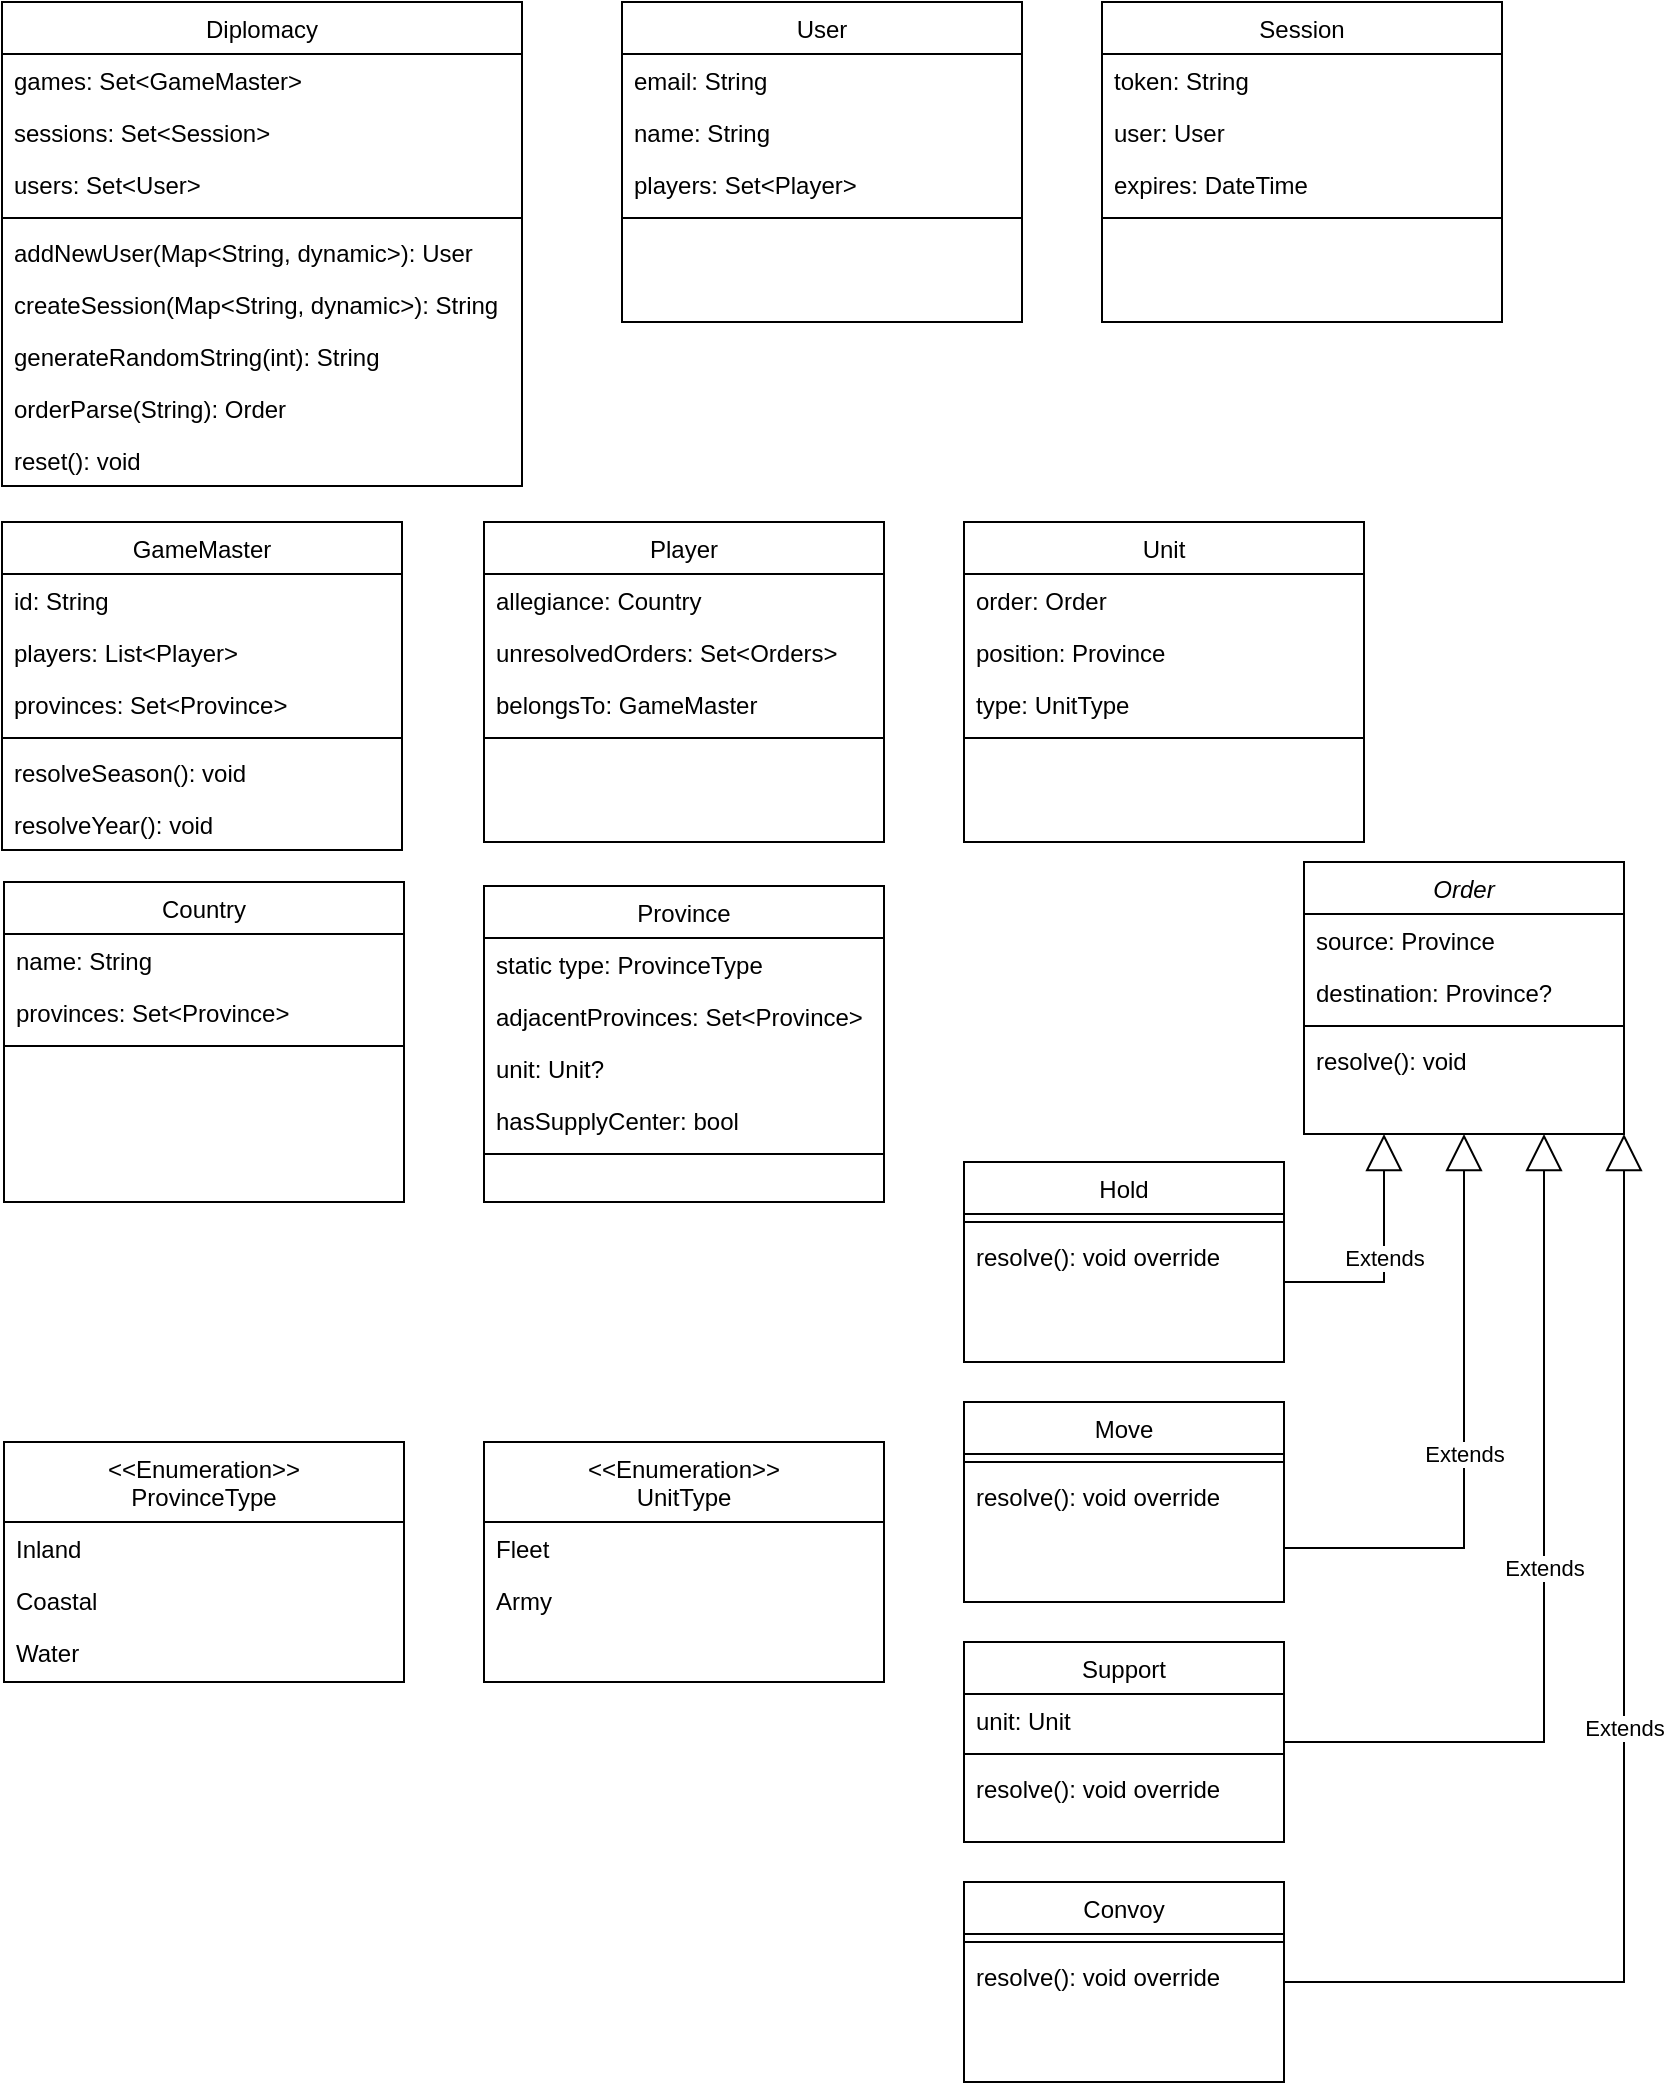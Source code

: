 <mxfile version="15.8.7" type="device"><diagram id="C5RBs43oDa-KdzZeNtuy" name="Page-1"><mxGraphModel dx="1646" dy="3195" grid="1" gridSize="10" guides="1" tooltips="1" connect="1" arrows="1" fold="1" page="1" pageScale="1" pageWidth="827" pageHeight="1169" math="0" shadow="0"><root><mxCell id="WIyWlLk6GJQsqaUBKTNV-0"/><mxCell id="WIyWlLk6GJQsqaUBKTNV-1" parent="WIyWlLk6GJQsqaUBKTNV-0"/><mxCell id="zkfFHV4jXpPFQw0GAbJ--0" value="Player" style="swimlane;fontStyle=0;align=center;verticalAlign=top;childLayout=stackLayout;horizontal=1;startSize=26;horizontalStack=0;resizeParent=1;resizeLast=0;collapsible=1;marginBottom=0;rounded=0;shadow=0;strokeWidth=1;" parent="WIyWlLk6GJQsqaUBKTNV-1" vertex="1"><mxGeometry x="281" y="-1100" width="200" height="160" as="geometry"><mxRectangle x="230" y="140" width="160" height="26" as="alternateBounds"/></mxGeometry></mxCell><mxCell id="JGBPkLxdLSC7HD267_Li-28" value="allegiance: Country" style="text;align=left;verticalAlign=top;spacingLeft=4;spacingRight=4;overflow=hidden;rotatable=0;points=[[0,0.5],[1,0.5]];portConstraint=eastwest;" parent="zkfFHV4jXpPFQw0GAbJ--0" vertex="1"><mxGeometry y="26" width="200" height="26" as="geometry"/></mxCell><mxCell id="p5W0TubbZsNhkzQ859zF-8" value="unresolvedOrders: Set&lt;Orders&gt;" style="text;align=left;verticalAlign=top;spacingLeft=4;spacingRight=4;overflow=hidden;rotatable=0;points=[[0,0.5],[1,0.5]];portConstraint=eastwest;" parent="zkfFHV4jXpPFQw0GAbJ--0" vertex="1"><mxGeometry y="52" width="200" height="26" as="geometry"/></mxCell><mxCell id="p5W0TubbZsNhkzQ859zF-10" value="belongsTo: GameMaster" style="text;align=left;verticalAlign=top;spacingLeft=4;spacingRight=4;overflow=hidden;rotatable=0;points=[[0,0.5],[1,0.5]];portConstraint=eastwest;" parent="zkfFHV4jXpPFQw0GAbJ--0" vertex="1"><mxGeometry y="78" width="200" height="26" as="geometry"/></mxCell><mxCell id="zkfFHV4jXpPFQw0GAbJ--4" value="" style="line;html=1;strokeWidth=1;align=left;verticalAlign=middle;spacingTop=-1;spacingLeft=3;spacingRight=3;rotatable=0;labelPosition=right;points=[];portConstraint=eastwest;" parent="zkfFHV4jXpPFQw0GAbJ--0" vertex="1"><mxGeometry y="104" width="200" height="8" as="geometry"/></mxCell><mxCell id="JGBPkLxdLSC7HD267_Li-18" value="Province" style="swimlane;fontStyle=0;align=center;verticalAlign=top;childLayout=stackLayout;horizontal=1;startSize=26;horizontalStack=0;resizeParent=1;resizeLast=0;collapsible=1;marginBottom=0;rounded=0;shadow=0;strokeWidth=1;" parent="WIyWlLk6GJQsqaUBKTNV-1" vertex="1"><mxGeometry x="281" y="-918" width="200" height="158" as="geometry"><mxRectangle x="230" y="140" width="160" height="26" as="alternateBounds"/></mxGeometry></mxCell><mxCell id="JGBPkLxdLSC7HD267_Li-22" value="static type: ProvinceType" style="text;align=left;verticalAlign=top;spacingLeft=4;spacingRight=4;overflow=hidden;rotatable=0;points=[[0,0.5],[1,0.5]];portConstraint=eastwest;" parent="JGBPkLxdLSC7HD267_Li-18" vertex="1"><mxGeometry y="26" width="200" height="26" as="geometry"/></mxCell><mxCell id="46RMJYzjXEDaTq2aA9Gf-13" value="adjacentProvinces: Set&lt;Province&gt;" style="text;align=left;verticalAlign=top;spacingLeft=4;spacingRight=4;overflow=hidden;rotatable=0;points=[[0,0.5],[1,0.5]];portConstraint=eastwest;" parent="JGBPkLxdLSC7HD267_Li-18" vertex="1"><mxGeometry y="52" width="200" height="26" as="geometry"/></mxCell><mxCell id="46RMJYzjXEDaTq2aA9Gf-12" value="unit: Unit?" style="text;align=left;verticalAlign=top;spacingLeft=4;spacingRight=4;overflow=hidden;rotatable=0;points=[[0,0.5],[1,0.5]];portConstraint=eastwest;" parent="JGBPkLxdLSC7HD267_Li-18" vertex="1"><mxGeometry y="78" width="200" height="26" as="geometry"/></mxCell><mxCell id="JGBPkLxdLSC7HD267_Li-36" value="hasSupplyCenter: bool" style="text;align=left;verticalAlign=top;spacingLeft=4;spacingRight=4;overflow=hidden;rotatable=0;points=[[0,0.5],[1,0.5]];portConstraint=eastwest;" parent="JGBPkLxdLSC7HD267_Li-18" vertex="1"><mxGeometry y="104" width="200" height="26" as="geometry"/></mxCell><mxCell id="JGBPkLxdLSC7HD267_Li-19" value="" style="line;html=1;strokeWidth=1;align=left;verticalAlign=middle;spacingTop=-1;spacingLeft=3;spacingRight=3;rotatable=0;labelPosition=right;points=[];portConstraint=eastwest;" parent="JGBPkLxdLSC7HD267_Li-18" vertex="1"><mxGeometry y="130" width="200" height="8" as="geometry"/></mxCell><mxCell id="JGBPkLxdLSC7HD267_Li-23" value="&lt;&lt;Enumeration&gt;&gt;&#10;ProvinceType" style="swimlane;fontStyle=0;align=center;verticalAlign=top;childLayout=stackLayout;horizontal=1;startSize=40;horizontalStack=0;resizeParent=1;resizeLast=0;collapsible=1;marginBottom=0;rounded=0;shadow=0;strokeWidth=1;" parent="WIyWlLk6GJQsqaUBKTNV-1" vertex="1"><mxGeometry x="41" y="-640" width="200" height="120" as="geometry"><mxRectangle x="10" y="450" width="160" height="26" as="alternateBounds"/></mxGeometry></mxCell><mxCell id="JGBPkLxdLSC7HD267_Li-24" value="Inland" style="text;align=left;verticalAlign=top;spacingLeft=4;spacingRight=4;overflow=hidden;rotatable=0;points=[[0,0.5],[1,0.5]];portConstraint=eastwest;" parent="JGBPkLxdLSC7HD267_Li-23" vertex="1"><mxGeometry y="40" width="200" height="26" as="geometry"/></mxCell><mxCell id="JGBPkLxdLSC7HD267_Li-27" value="Coastal" style="text;align=left;verticalAlign=top;spacingLeft=4;spacingRight=4;overflow=hidden;rotatable=0;points=[[0,0.5],[1,0.5]];portConstraint=eastwest;" parent="JGBPkLxdLSC7HD267_Li-23" vertex="1"><mxGeometry y="66" width="200" height="26" as="geometry"/></mxCell><mxCell id="JGBPkLxdLSC7HD267_Li-26" value="Water" style="text;align=left;verticalAlign=top;spacingLeft=4;spacingRight=4;overflow=hidden;rotatable=0;points=[[0,0.5],[1,0.5]];portConstraint=eastwest;" parent="JGBPkLxdLSC7HD267_Li-23" vertex="1"><mxGeometry y="92" width="200" height="28" as="geometry"/></mxCell><mxCell id="JGBPkLxdLSC7HD267_Li-30" value="Country" style="swimlane;fontStyle=0;align=center;verticalAlign=top;childLayout=stackLayout;horizontal=1;startSize=26;horizontalStack=0;resizeParent=1;resizeLast=0;collapsible=1;marginBottom=0;rounded=0;shadow=0;strokeWidth=1;" parent="WIyWlLk6GJQsqaUBKTNV-1" vertex="1"><mxGeometry x="41" y="-920" width="200" height="160" as="geometry"><mxRectangle x="230" y="140" width="160" height="26" as="alternateBounds"/></mxGeometry></mxCell><mxCell id="JGBPkLxdLSC7HD267_Li-31" value="name: String" style="text;align=left;verticalAlign=top;spacingLeft=4;spacingRight=4;overflow=hidden;rotatable=0;points=[[0,0.5],[1,0.5]];portConstraint=eastwest;" parent="JGBPkLxdLSC7HD267_Li-30" vertex="1"><mxGeometry y="26" width="200" height="26" as="geometry"/></mxCell><mxCell id="JGBPkLxdLSC7HD267_Li-35" value="provinces: Set&lt;Province&gt;" style="text;align=left;verticalAlign=top;spacingLeft=4;spacingRight=4;overflow=hidden;rotatable=0;points=[[0,0.5],[1,0.5]];portConstraint=eastwest;" parent="JGBPkLxdLSC7HD267_Li-30" vertex="1"><mxGeometry y="52" width="200" height="26" as="geometry"/></mxCell><mxCell id="JGBPkLxdLSC7HD267_Li-33" value="" style="line;html=1;strokeWidth=1;align=left;verticalAlign=middle;spacingTop=-1;spacingLeft=3;spacingRight=3;rotatable=0;labelPosition=right;points=[];portConstraint=eastwest;" parent="JGBPkLxdLSC7HD267_Li-30" vertex="1"><mxGeometry y="78" width="200" height="8" as="geometry"/></mxCell><mxCell id="46RMJYzjXEDaTq2aA9Gf-0" value="Order" style="swimlane;fontStyle=2;align=center;verticalAlign=top;childLayout=stackLayout;horizontal=1;startSize=26;horizontalStack=0;resizeParent=1;resizeLast=0;collapsible=1;marginBottom=0;rounded=0;shadow=0;strokeWidth=1;" parent="WIyWlLk6GJQsqaUBKTNV-1" vertex="1"><mxGeometry x="691" y="-930" width="160" height="136" as="geometry"><mxRectangle x="230" y="140" width="160" height="26" as="alternateBounds"/></mxGeometry></mxCell><mxCell id="uRcr4P55_PJo6zatVVM9-5" value="source: Province" style="text;align=left;verticalAlign=top;spacingLeft=4;spacingRight=4;overflow=hidden;rotatable=0;points=[[0,0.5],[1,0.5]];portConstraint=eastwest;" parent="46RMJYzjXEDaTq2aA9Gf-0" vertex="1"><mxGeometry y="26" width="160" height="26" as="geometry"/></mxCell><mxCell id="uRcr4P55_PJo6zatVVM9-22" value="destination: Province?" style="text;align=left;verticalAlign=top;spacingLeft=4;spacingRight=4;overflow=hidden;rotatable=0;points=[[0,0.5],[1,0.5]];portConstraint=eastwest;" parent="46RMJYzjXEDaTq2aA9Gf-0" vertex="1"><mxGeometry y="52" width="160" height="26" as="geometry"/></mxCell><mxCell id="46RMJYzjXEDaTq2aA9Gf-3" value="" style="line;html=1;strokeWidth=1;align=left;verticalAlign=middle;spacingTop=-1;spacingLeft=3;spacingRight=3;rotatable=0;labelPosition=right;points=[];portConstraint=eastwest;" parent="46RMJYzjXEDaTq2aA9Gf-0" vertex="1"><mxGeometry y="78" width="160" height="8" as="geometry"/></mxCell><mxCell id="aZfSNCz78r-3WjQ7mvPo-0" value="resolve(): void" style="text;align=left;verticalAlign=top;spacingLeft=4;spacingRight=4;overflow=hidden;rotatable=0;points=[[0,0.5],[1,0.5]];portConstraint=eastwest;" parent="46RMJYzjXEDaTq2aA9Gf-0" vertex="1"><mxGeometry y="86" width="160" height="26" as="geometry"/></mxCell><mxCell id="46RMJYzjXEDaTq2aA9Gf-5" value="GameMaster" style="swimlane;fontStyle=0;align=center;verticalAlign=top;childLayout=stackLayout;horizontal=1;startSize=26;horizontalStack=0;resizeParent=1;resizeLast=0;collapsible=1;marginBottom=0;rounded=0;shadow=0;strokeWidth=1;" parent="WIyWlLk6GJQsqaUBKTNV-1" vertex="1"><mxGeometry x="40" y="-1100" width="200" height="164" as="geometry"><mxRectangle x="230" y="140" width="160" height="26" as="alternateBounds"/></mxGeometry></mxCell><mxCell id="rUUhUny3GslK_5L-6Dzf-7" value="id: String" style="text;align=left;verticalAlign=top;spacingLeft=4;spacingRight=4;overflow=hidden;rotatable=0;points=[[0,0.5],[1,0.5]];portConstraint=eastwest;" parent="46RMJYzjXEDaTq2aA9Gf-5" vertex="1"><mxGeometry y="26" width="200" height="26" as="geometry"/></mxCell><mxCell id="46RMJYzjXEDaTq2aA9Gf-7" value="players: List&lt;Player&gt;" style="text;align=left;verticalAlign=top;spacingLeft=4;spacingRight=4;overflow=hidden;rotatable=0;points=[[0,0.5],[1,0.5]];portConstraint=eastwest;" parent="46RMJYzjXEDaTq2aA9Gf-5" vertex="1"><mxGeometry y="52" width="200" height="26" as="geometry"/></mxCell><mxCell id="rUUhUny3GslK_5L-6Dzf-0" value="provinces: Set&lt;Province&gt;" style="text;align=left;verticalAlign=top;spacingLeft=4;spacingRight=4;overflow=hidden;rotatable=0;points=[[0,0.5],[1,0.5]];portConstraint=eastwest;" parent="46RMJYzjXEDaTq2aA9Gf-5" vertex="1"><mxGeometry y="78" width="200" height="26" as="geometry"/></mxCell><mxCell id="46RMJYzjXEDaTq2aA9Gf-9" value="" style="line;html=1;strokeWidth=1;align=left;verticalAlign=middle;spacingTop=-1;spacingLeft=3;spacingRight=3;rotatable=0;labelPosition=right;points=[];portConstraint=eastwest;" parent="46RMJYzjXEDaTq2aA9Gf-5" vertex="1"><mxGeometry y="104" width="200" height="8" as="geometry"/></mxCell><mxCell id="46RMJYzjXEDaTq2aA9Gf-10" value="resolveSeason(): void" style="text;align=left;verticalAlign=top;spacingLeft=4;spacingRight=4;overflow=hidden;rotatable=0;points=[[0,0.5],[1,0.5]];portConstraint=eastwest;" parent="46RMJYzjXEDaTq2aA9Gf-5" vertex="1"><mxGeometry y="112" width="200" height="26" as="geometry"/></mxCell><mxCell id="rUUhUny3GslK_5L-6Dzf-1" value="resolveYear(): void" style="text;align=left;verticalAlign=top;spacingLeft=4;spacingRight=4;overflow=hidden;rotatable=0;points=[[0,0.5],[1,0.5]];portConstraint=eastwest;" parent="46RMJYzjXEDaTq2aA9Gf-5" vertex="1"><mxGeometry y="138" width="200" height="26" as="geometry"/></mxCell><mxCell id="uRcr4P55_PJo6zatVVM9-0" value="Unit" style="swimlane;fontStyle=0;align=center;verticalAlign=top;childLayout=stackLayout;horizontal=1;startSize=26;horizontalStack=0;resizeParent=1;resizeLast=0;collapsible=1;marginBottom=0;rounded=0;shadow=0;strokeWidth=1;" parent="WIyWlLk6GJQsqaUBKTNV-1" vertex="1"><mxGeometry x="521" y="-1100" width="200" height="160" as="geometry"><mxRectangle x="230" y="140" width="160" height="26" as="alternateBounds"/></mxGeometry></mxCell><mxCell id="uRcr4P55_PJo6zatVVM9-2" value="order: Order" style="text;align=left;verticalAlign=top;spacingLeft=4;spacingRight=4;overflow=hidden;rotatable=0;points=[[0,0.5],[1,0.5]];portConstraint=eastwest;" parent="uRcr4P55_PJo6zatVVM9-0" vertex="1"><mxGeometry y="26" width="200" height="26" as="geometry"/></mxCell><mxCell id="uRcr4P55_PJo6zatVVM9-24" value="position: Province" style="text;align=left;verticalAlign=top;spacingLeft=4;spacingRight=4;overflow=hidden;rotatable=0;points=[[0,0.5],[1,0.5]];portConstraint=eastwest;" parent="uRcr4P55_PJo6zatVVM9-0" vertex="1"><mxGeometry y="52" width="200" height="26" as="geometry"/></mxCell><mxCell id="uRcr4P55_PJo6zatVVM9-23" value="type: UnitType" style="text;align=left;verticalAlign=top;spacingLeft=4;spacingRight=4;overflow=hidden;rotatable=0;points=[[0,0.5],[1,0.5]];portConstraint=eastwest;" parent="uRcr4P55_PJo6zatVVM9-0" vertex="1"><mxGeometry y="78" width="200" height="26" as="geometry"/></mxCell><mxCell id="uRcr4P55_PJo6zatVVM9-1" value="" style="line;html=1;strokeWidth=1;align=left;verticalAlign=middle;spacingTop=-1;spacingLeft=3;spacingRight=3;rotatable=0;labelPosition=right;points=[];portConstraint=eastwest;" parent="uRcr4P55_PJo6zatVVM9-0" vertex="1"><mxGeometry y="104" width="200" height="8" as="geometry"/></mxCell><mxCell id="uRcr4P55_PJo6zatVVM9-9" value="Hold" style="swimlane;fontStyle=0;align=center;verticalAlign=top;childLayout=stackLayout;horizontal=1;startSize=26;horizontalStack=0;resizeParent=1;resizeLast=0;collapsible=1;marginBottom=0;rounded=0;shadow=0;strokeWidth=1;" parent="WIyWlLk6GJQsqaUBKTNV-1" vertex="1"><mxGeometry x="521" y="-780" width="160" height="100" as="geometry"><mxRectangle x="230" y="140" width="160" height="26" as="alternateBounds"/></mxGeometry></mxCell><mxCell id="uRcr4P55_PJo6zatVVM9-11" value="" style="line;html=1;strokeWidth=1;align=left;verticalAlign=middle;spacingTop=-1;spacingLeft=3;spacingRight=3;rotatable=0;labelPosition=right;points=[];portConstraint=eastwest;" parent="uRcr4P55_PJo6zatVVM9-9" vertex="1"><mxGeometry y="26" width="160" height="8" as="geometry"/></mxCell><mxCell id="uRcr4P55_PJo6zatVVM9-30" value="resolve(): void override" style="text;align=left;verticalAlign=top;spacingLeft=4;spacingRight=4;overflow=hidden;rotatable=0;points=[[0,0.5],[1,0.5]];portConstraint=eastwest;" parent="uRcr4P55_PJo6zatVVM9-9" vertex="1"><mxGeometry y="34" width="160" height="26" as="geometry"/></mxCell><mxCell id="uRcr4P55_PJo6zatVVM9-12" value="Extends" style="endArrow=block;endSize=16;endFill=0;html=1;rounded=0;edgeStyle=orthogonalEdgeStyle;entryX=0.25;entryY=1;entryDx=0;entryDy=0;" parent="WIyWlLk6GJQsqaUBKTNV-1" source="uRcr4P55_PJo6zatVVM9-9" target="46RMJYzjXEDaTq2aA9Gf-0" edge="1"><mxGeometry width="160" relative="1" as="geometry"><mxPoint x="1121" y="-30" as="sourcePoint"/><mxPoint x="761" y="-460" as="targetPoint"/><Array as="points"><mxPoint x="731" y="-720"/></Array></mxGeometry></mxCell><mxCell id="uRcr4P55_PJo6zatVVM9-13" value="Move" style="swimlane;fontStyle=0;align=center;verticalAlign=top;childLayout=stackLayout;horizontal=1;startSize=26;horizontalStack=0;resizeParent=1;resizeLast=0;collapsible=1;marginBottom=0;rounded=0;shadow=0;strokeWidth=1;" parent="WIyWlLk6GJQsqaUBKTNV-1" vertex="1"><mxGeometry x="521" y="-660" width="160" height="100" as="geometry"><mxRectangle x="230" y="140" width="160" height="26" as="alternateBounds"/></mxGeometry></mxCell><mxCell id="uRcr4P55_PJo6zatVVM9-14" value="" style="line;html=1;strokeWidth=1;align=left;verticalAlign=middle;spacingTop=-1;spacingLeft=3;spacingRight=3;rotatable=0;labelPosition=right;points=[];portConstraint=eastwest;" parent="uRcr4P55_PJo6zatVVM9-13" vertex="1"><mxGeometry y="26" width="160" height="8" as="geometry"/></mxCell><mxCell id="uRcr4P55_PJo6zatVVM9-31" value="resolve(): void override" style="text;align=left;verticalAlign=top;spacingLeft=4;spacingRight=4;overflow=hidden;rotatable=0;points=[[0,0.5],[1,0.5]];portConstraint=eastwest;" parent="uRcr4P55_PJo6zatVVM9-13" vertex="1"><mxGeometry y="34" width="160" height="26" as="geometry"/></mxCell><mxCell id="uRcr4P55_PJo6zatVVM9-15" value="Support" style="swimlane;fontStyle=0;align=center;verticalAlign=top;childLayout=stackLayout;horizontal=1;startSize=26;horizontalStack=0;resizeParent=1;resizeLast=0;collapsible=1;marginBottom=0;rounded=0;shadow=0;strokeWidth=1;" parent="WIyWlLk6GJQsqaUBKTNV-1" vertex="1"><mxGeometry x="521" y="-540" width="160" height="100" as="geometry"><mxRectangle x="230" y="140" width="160" height="26" as="alternateBounds"/></mxGeometry></mxCell><mxCell id="uRcr4P55_PJo6zatVVM9-34" value="unit: Unit" style="text;align=left;verticalAlign=top;spacingLeft=4;spacingRight=4;overflow=hidden;rotatable=0;points=[[0,0.5],[1,0.5]];portConstraint=eastwest;" parent="uRcr4P55_PJo6zatVVM9-15" vertex="1"><mxGeometry y="26" width="160" height="26" as="geometry"/></mxCell><mxCell id="uRcr4P55_PJo6zatVVM9-16" value="" style="line;html=1;strokeWidth=1;align=left;verticalAlign=middle;spacingTop=-1;spacingLeft=3;spacingRight=3;rotatable=0;labelPosition=right;points=[];portConstraint=eastwest;" parent="uRcr4P55_PJo6zatVVM9-15" vertex="1"><mxGeometry y="52" width="160" height="8" as="geometry"/></mxCell><mxCell id="uRcr4P55_PJo6zatVVM9-32" value="resolve(): void override" style="text;align=left;verticalAlign=top;spacingLeft=4;spacingRight=4;overflow=hidden;rotatable=0;points=[[0,0.5],[1,0.5]];portConstraint=eastwest;" parent="uRcr4P55_PJo6zatVVM9-15" vertex="1"><mxGeometry y="60" width="160" height="26" as="geometry"/></mxCell><mxCell id="uRcr4P55_PJo6zatVVM9-17" value="Convoy" style="swimlane;fontStyle=0;align=center;verticalAlign=top;childLayout=stackLayout;horizontal=1;startSize=26;horizontalStack=0;resizeParent=1;resizeLast=0;collapsible=1;marginBottom=0;rounded=0;shadow=0;strokeWidth=1;" parent="WIyWlLk6GJQsqaUBKTNV-1" vertex="1"><mxGeometry x="521" y="-420" width="160" height="100" as="geometry"><mxRectangle x="230" y="140" width="160" height="26" as="alternateBounds"/></mxGeometry></mxCell><mxCell id="uRcr4P55_PJo6zatVVM9-18" value="" style="line;html=1;strokeWidth=1;align=left;verticalAlign=middle;spacingTop=-1;spacingLeft=3;spacingRight=3;rotatable=0;labelPosition=right;points=[];portConstraint=eastwest;" parent="uRcr4P55_PJo6zatVVM9-17" vertex="1"><mxGeometry y="26" width="160" height="8" as="geometry"/></mxCell><mxCell id="uRcr4P55_PJo6zatVVM9-33" value="resolve(): void override" style="text;align=left;verticalAlign=top;spacingLeft=4;spacingRight=4;overflow=hidden;rotatable=0;points=[[0,0.5],[1,0.5]];portConstraint=eastwest;" parent="uRcr4P55_PJo6zatVVM9-17" vertex="1"><mxGeometry y="34" width="160" height="26" as="geometry"/></mxCell><mxCell id="uRcr4P55_PJo6zatVVM9-19" value="Extends" style="endArrow=block;endSize=16;endFill=0;html=1;rounded=0;edgeStyle=orthogonalEdgeStyle;entryX=0.5;entryY=1;entryDx=0;entryDy=0;exitX=1;exitY=0.5;exitDx=0;exitDy=0;" parent="WIyWlLk6GJQsqaUBKTNV-1" source="uRcr4P55_PJo6zatVVM9-13" target="46RMJYzjXEDaTq2aA9Gf-0" edge="1"><mxGeometry width="160" relative="1" as="geometry"><mxPoint x="691" y="-677" as="sourcePoint"/><mxPoint x="781" y="-784" as="targetPoint"/><Array as="points"><mxPoint x="771" y="-587"/></Array></mxGeometry></mxCell><mxCell id="uRcr4P55_PJo6zatVVM9-20" value="Extends" style="endArrow=block;endSize=16;endFill=0;html=1;rounded=0;edgeStyle=orthogonalEdgeStyle;entryX=0.75;entryY=1;entryDx=0;entryDy=0;exitX=1;exitY=0.5;exitDx=0;exitDy=0;" parent="WIyWlLk6GJQsqaUBKTNV-1" source="uRcr4P55_PJo6zatVVM9-15" target="46RMJYzjXEDaTq2aA9Gf-0" edge="1"><mxGeometry width="160" relative="1" as="geometry"><mxPoint x="691" y="-577" as="sourcePoint"/><mxPoint x="781" y="-784" as="targetPoint"/><Array as="points"><mxPoint x="811" y="-490"/></Array></mxGeometry></mxCell><mxCell id="uRcr4P55_PJo6zatVVM9-21" value="Extends" style="endArrow=block;endSize=16;endFill=0;html=1;rounded=0;edgeStyle=orthogonalEdgeStyle;entryX=1;entryY=1;entryDx=0;entryDy=0;exitX=1;exitY=0.5;exitDx=0;exitDy=0;" parent="WIyWlLk6GJQsqaUBKTNV-1" source="uRcr4P55_PJo6zatVVM9-17" target="46RMJYzjXEDaTq2aA9Gf-0" edge="1"><mxGeometry width="160" relative="1" as="geometry"><mxPoint x="691" y="-477" as="sourcePoint"/><mxPoint x="821" y="-784" as="targetPoint"/><Array as="points"><mxPoint x="851" y="-370"/></Array></mxGeometry></mxCell><mxCell id="uRcr4P55_PJo6zatVVM9-25" value="&lt;&lt;Enumeration&gt;&gt;&#10;UnitType" style="swimlane;fontStyle=0;align=center;verticalAlign=top;childLayout=stackLayout;horizontal=1;startSize=40;horizontalStack=0;resizeParent=1;resizeLast=0;collapsible=1;marginBottom=0;rounded=0;shadow=0;strokeWidth=1;" parent="WIyWlLk6GJQsqaUBKTNV-1" vertex="1"><mxGeometry x="281" y="-640" width="200" height="120" as="geometry"><mxRectangle x="10" y="450" width="160" height="26" as="alternateBounds"/></mxGeometry></mxCell><mxCell id="uRcr4P55_PJo6zatVVM9-27" value="Fleet" style="text;align=left;verticalAlign=top;spacingLeft=4;spacingRight=4;overflow=hidden;rotatable=0;points=[[0,0.5],[1,0.5]];portConstraint=eastwest;" parent="uRcr4P55_PJo6zatVVM9-25" vertex="1"><mxGeometry y="40" width="200" height="26" as="geometry"/></mxCell><mxCell id="uRcr4P55_PJo6zatVVM9-28" value="Army" style="text;align=left;verticalAlign=top;spacingLeft=4;spacingRight=4;overflow=hidden;rotatable=0;points=[[0,0.5],[1,0.5]];portConstraint=eastwest;" parent="uRcr4P55_PJo6zatVVM9-25" vertex="1"><mxGeometry y="66" width="200" height="26" as="geometry"/></mxCell><mxCell id="uRcr4P55_PJo6zatVVM9-36" value="Diplomacy" style="swimlane;fontStyle=0;align=center;verticalAlign=top;childLayout=stackLayout;horizontal=1;startSize=26;horizontalStack=0;resizeParent=1;resizeLast=0;collapsible=1;marginBottom=0;rounded=0;shadow=0;strokeWidth=1;" parent="WIyWlLk6GJQsqaUBKTNV-1" vertex="1"><mxGeometry x="40" y="-1360" width="260" height="242" as="geometry"><mxRectangle x="230" y="140" width="160" height="26" as="alternateBounds"/></mxGeometry></mxCell><mxCell id="uRcr4P55_PJo6zatVVM9-37" value="games: Set&lt;GameMaster&gt;" style="text;align=left;verticalAlign=top;spacingLeft=4;spacingRight=4;overflow=hidden;rotatable=0;points=[[0,0.5],[1,0.5]];portConstraint=eastwest;" parent="uRcr4P55_PJo6zatVVM9-36" vertex="1"><mxGeometry y="26" width="260" height="26" as="geometry"/></mxCell><mxCell id="p5W0TubbZsNhkzQ859zF-0" value="sessions: Set&lt;Session&gt;" style="text;align=left;verticalAlign=top;spacingLeft=4;spacingRight=4;overflow=hidden;rotatable=0;points=[[0,0.5],[1,0.5]];portConstraint=eastwest;" parent="uRcr4P55_PJo6zatVVM9-36" vertex="1"><mxGeometry y="52" width="260" height="26" as="geometry"/></mxCell><mxCell id="rUUhUny3GslK_5L-6Dzf-2" value="users: Set&lt;User&gt;" style="text;align=left;verticalAlign=top;spacingLeft=4;spacingRight=4;overflow=hidden;rotatable=0;points=[[0,0.5],[1,0.5]];portConstraint=eastwest;" parent="uRcr4P55_PJo6zatVVM9-36" vertex="1"><mxGeometry y="78" width="260" height="26" as="geometry"/></mxCell><mxCell id="uRcr4P55_PJo6zatVVM9-39" value="" style="line;html=1;strokeWidth=1;align=left;verticalAlign=middle;spacingTop=-1;spacingLeft=3;spacingRight=3;rotatable=0;labelPosition=right;points=[];portConstraint=eastwest;" parent="uRcr4P55_PJo6zatVVM9-36" vertex="1"><mxGeometry y="104" width="260" height="8" as="geometry"/></mxCell><mxCell id="iy5YSGwrs2YGYYcimhER-2" value="addNewUser(Map&lt;String, dynamic&gt;): User" style="text;align=left;verticalAlign=top;spacingLeft=4;spacingRight=4;overflow=hidden;rotatable=0;points=[[0,0.5],[1,0.5]];portConstraint=eastwest;" parent="uRcr4P55_PJo6zatVVM9-36" vertex="1"><mxGeometry y="112" width="260" height="26" as="geometry"/></mxCell><mxCell id="iy5YSGwrs2YGYYcimhER-4" value="createSession(Map&lt;String, dynamic&gt;): String" style="text;align=left;verticalAlign=top;spacingLeft=4;spacingRight=4;overflow=hidden;rotatable=0;points=[[0,0.5],[1,0.5]];portConstraint=eastwest;" parent="uRcr4P55_PJo6zatVVM9-36" vertex="1"><mxGeometry y="138" width="260" height="26" as="geometry"/></mxCell><mxCell id="iy5YSGwrs2YGYYcimhER-3" value="generateRandomString(int): String" style="text;align=left;verticalAlign=top;spacingLeft=4;spacingRight=4;overflow=hidden;rotatable=0;points=[[0,0.5],[1,0.5]];portConstraint=eastwest;" parent="uRcr4P55_PJo6zatVVM9-36" vertex="1"><mxGeometry y="164" width="260" height="26" as="geometry"/></mxCell><mxCell id="XybGRSeeduGEhPHchN0U-0" value="orderParse(String): Order" style="text;align=left;verticalAlign=top;spacingLeft=4;spacingRight=4;overflow=hidden;rotatable=0;points=[[0,0.5],[1,0.5]];portConstraint=eastwest;" vertex="1" parent="uRcr4P55_PJo6zatVVM9-36"><mxGeometry y="190" width="260" height="26" as="geometry"/></mxCell><mxCell id="50Ucn-lpIm17mMCFX2fa-0" value="reset(): void" style="text;align=left;verticalAlign=top;spacingLeft=4;spacingRight=4;overflow=hidden;rotatable=0;points=[[0,0.5],[1,0.5]];portConstraint=eastwest;" parent="uRcr4P55_PJo6zatVVM9-36" vertex="1"><mxGeometry y="216" width="260" height="26" as="geometry"/></mxCell><mxCell id="rUUhUny3GslK_5L-6Dzf-3" value="User" style="swimlane;fontStyle=0;align=center;verticalAlign=top;childLayout=stackLayout;horizontal=1;startSize=26;horizontalStack=0;resizeParent=1;resizeLast=0;collapsible=1;marginBottom=0;rounded=0;shadow=0;strokeWidth=1;" parent="WIyWlLk6GJQsqaUBKTNV-1" vertex="1"><mxGeometry x="350" y="-1360" width="200" height="160" as="geometry"><mxRectangle x="230" y="140" width="160" height="26" as="alternateBounds"/></mxGeometry></mxCell><mxCell id="iy5YSGwrs2YGYYcimhER-0" value="email: String" style="text;align=left;verticalAlign=top;spacingLeft=4;spacingRight=4;overflow=hidden;rotatable=0;points=[[0,0.5],[1,0.5]];portConstraint=eastwest;" parent="rUUhUny3GslK_5L-6Dzf-3" vertex="1"><mxGeometry y="26" width="200" height="26" as="geometry"/></mxCell><mxCell id="p5W0TubbZsNhkzQ859zF-9" value="name: String" style="text;align=left;verticalAlign=top;spacingLeft=4;spacingRight=4;overflow=hidden;rotatable=0;points=[[0,0.5],[1,0.5]];portConstraint=eastwest;" parent="rUUhUny3GslK_5L-6Dzf-3" vertex="1"><mxGeometry y="52" width="200" height="26" as="geometry"/></mxCell><mxCell id="rUUhUny3GslK_5L-6Dzf-4" value="players: Set&lt;Player&gt;" style="text;align=left;verticalAlign=top;spacingLeft=4;spacingRight=4;overflow=hidden;rotatable=0;points=[[0,0.5],[1,0.5]];portConstraint=eastwest;" parent="rUUhUny3GslK_5L-6Dzf-3" vertex="1"><mxGeometry y="78" width="200" height="26" as="geometry"/></mxCell><mxCell id="rUUhUny3GslK_5L-6Dzf-6" value="" style="line;html=1;strokeWidth=1;align=left;verticalAlign=middle;spacingTop=-1;spacingLeft=3;spacingRight=3;rotatable=0;labelPosition=right;points=[];portConstraint=eastwest;" parent="rUUhUny3GslK_5L-6Dzf-3" vertex="1"><mxGeometry y="104" width="200" height="8" as="geometry"/></mxCell><mxCell id="p5W0TubbZsNhkzQ859zF-1" value="Session" style="swimlane;fontStyle=0;align=center;verticalAlign=top;childLayout=stackLayout;horizontal=1;startSize=26;horizontalStack=0;resizeParent=1;resizeLast=0;collapsible=1;marginBottom=0;rounded=0;shadow=0;strokeWidth=1;" parent="WIyWlLk6GJQsqaUBKTNV-1" vertex="1"><mxGeometry x="590" y="-1360" width="200" height="160" as="geometry"><mxRectangle x="230" y="140" width="160" height="26" as="alternateBounds"/></mxGeometry></mxCell><mxCell id="p5W0TubbZsNhkzQ859zF-4" value="token: String" style="text;align=left;verticalAlign=top;spacingLeft=4;spacingRight=4;overflow=hidden;rotatable=0;points=[[0,0.5],[1,0.5]];portConstraint=eastwest;" parent="p5W0TubbZsNhkzQ859zF-1" vertex="1"><mxGeometry y="26" width="200" height="26" as="geometry"/></mxCell><mxCell id="p5W0TubbZsNhkzQ859zF-6" value="user: User" style="text;align=left;verticalAlign=top;spacingLeft=4;spacingRight=4;overflow=hidden;rotatable=0;points=[[0,0.5],[1,0.5]];portConstraint=eastwest;" parent="p5W0TubbZsNhkzQ859zF-1" vertex="1"><mxGeometry y="52" width="200" height="26" as="geometry"/></mxCell><mxCell id="p5W0TubbZsNhkzQ859zF-7" value="expires: DateTime" style="text;align=left;verticalAlign=top;spacingLeft=4;spacingRight=4;overflow=hidden;rotatable=0;points=[[0,0.5],[1,0.5]];portConstraint=eastwest;" parent="p5W0TubbZsNhkzQ859zF-1" vertex="1"><mxGeometry y="78" width="200" height="26" as="geometry"/></mxCell><mxCell id="p5W0TubbZsNhkzQ859zF-5" value="" style="line;html=1;strokeWidth=1;align=left;verticalAlign=middle;spacingTop=-1;spacingLeft=3;spacingRight=3;rotatable=0;labelPosition=right;points=[];portConstraint=eastwest;" parent="p5W0TubbZsNhkzQ859zF-1" vertex="1"><mxGeometry y="104" width="200" height="8" as="geometry"/></mxCell></root></mxGraphModel></diagram></mxfile>

